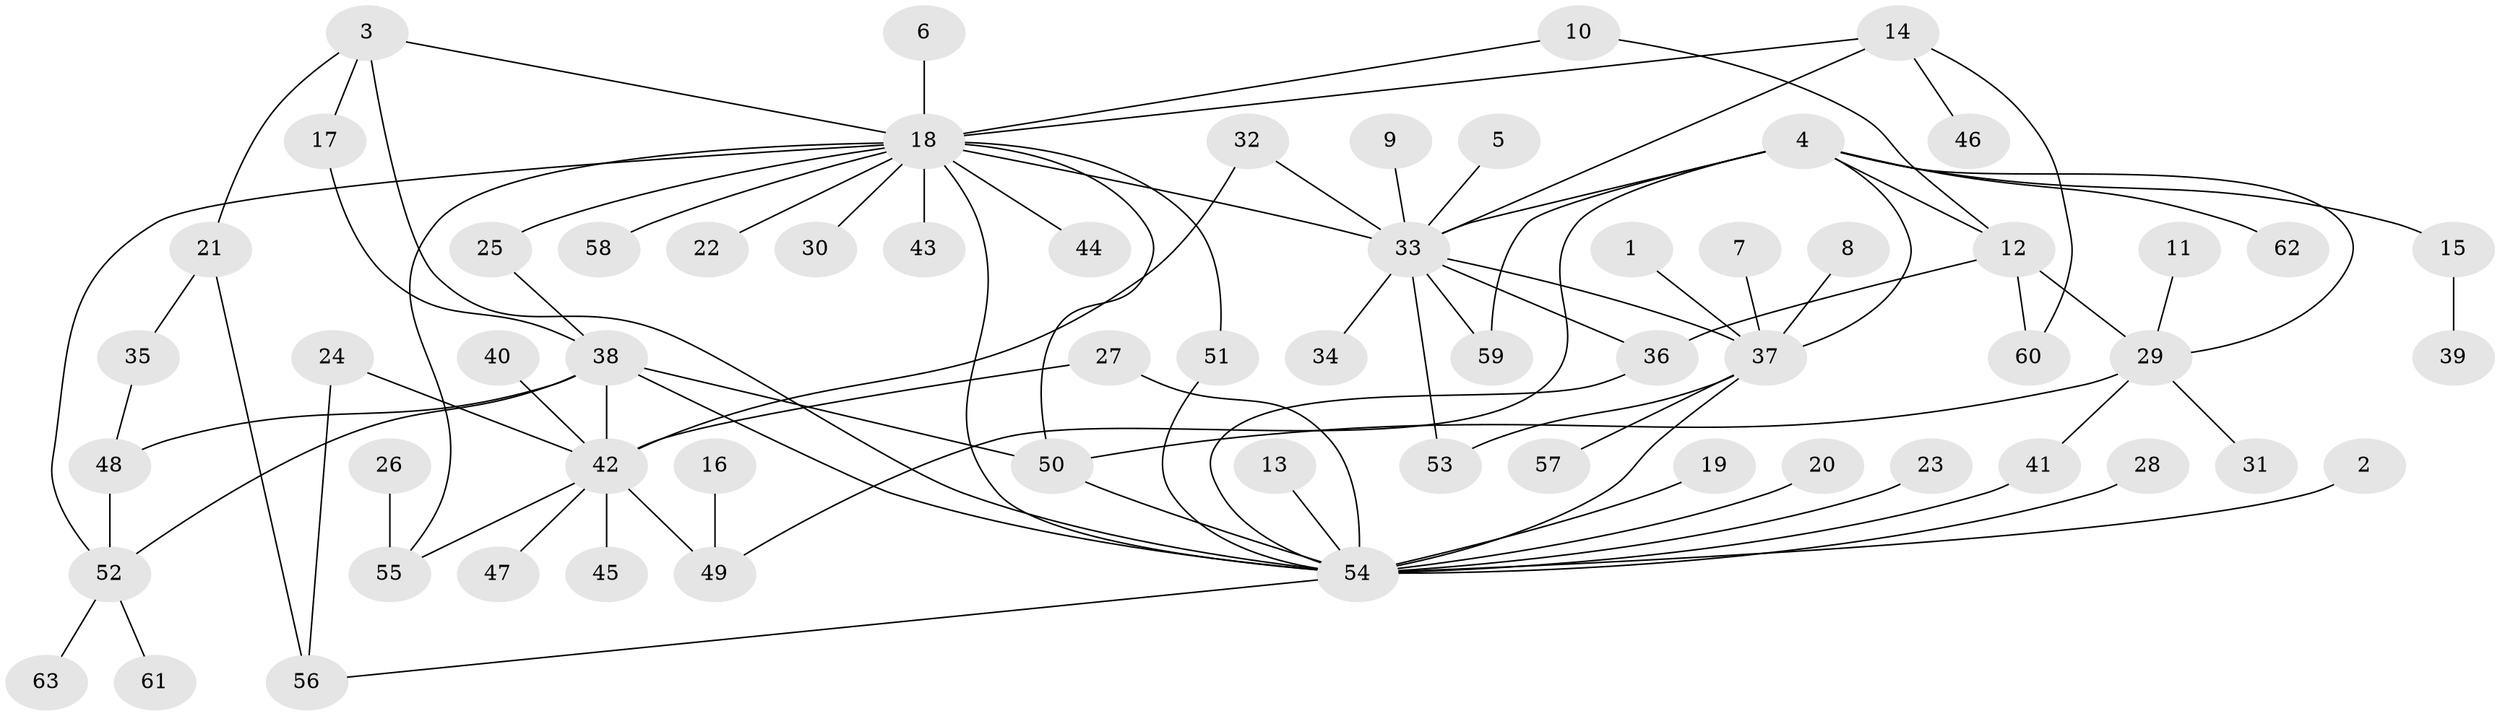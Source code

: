 // original degree distribution, {9: 0.019230769230769232, 18: 0.009615384615384616, 19: 0.009615384615384616, 15: 0.009615384615384616, 2: 0.22115384615384615, 5: 0.057692307692307696, 6: 0.038461538461538464, 1: 0.5384615384615384, 7: 0.009615384615384616, 11: 0.009615384615384616, 3: 0.057692307692307696, 4: 0.019230769230769232}
// Generated by graph-tools (version 1.1) at 2025/36/03/04/25 23:36:48]
// undirected, 63 vertices, 89 edges
graph export_dot {
  node [color=gray90,style=filled];
  1;
  2;
  3;
  4;
  5;
  6;
  7;
  8;
  9;
  10;
  11;
  12;
  13;
  14;
  15;
  16;
  17;
  18;
  19;
  20;
  21;
  22;
  23;
  24;
  25;
  26;
  27;
  28;
  29;
  30;
  31;
  32;
  33;
  34;
  35;
  36;
  37;
  38;
  39;
  40;
  41;
  42;
  43;
  44;
  45;
  46;
  47;
  48;
  49;
  50;
  51;
  52;
  53;
  54;
  55;
  56;
  57;
  58;
  59;
  60;
  61;
  62;
  63;
  1 -- 37 [weight=1.0];
  2 -- 54 [weight=1.0];
  3 -- 17 [weight=1.0];
  3 -- 18 [weight=1.0];
  3 -- 21 [weight=1.0];
  3 -- 54 [weight=1.0];
  4 -- 12 [weight=1.0];
  4 -- 15 [weight=1.0];
  4 -- 29 [weight=1.0];
  4 -- 33 [weight=2.0];
  4 -- 37 [weight=1.0];
  4 -- 49 [weight=1.0];
  4 -- 59 [weight=1.0];
  4 -- 62 [weight=1.0];
  5 -- 33 [weight=1.0];
  6 -- 18 [weight=1.0];
  7 -- 37 [weight=1.0];
  8 -- 37 [weight=1.0];
  9 -- 33 [weight=1.0];
  10 -- 12 [weight=1.0];
  10 -- 18 [weight=1.0];
  11 -- 29 [weight=1.0];
  12 -- 29 [weight=1.0];
  12 -- 36 [weight=1.0];
  12 -- 60 [weight=1.0];
  13 -- 54 [weight=1.0];
  14 -- 18 [weight=1.0];
  14 -- 33 [weight=1.0];
  14 -- 46 [weight=1.0];
  14 -- 60 [weight=1.0];
  15 -- 39 [weight=1.0];
  16 -- 49 [weight=1.0];
  17 -- 38 [weight=1.0];
  18 -- 22 [weight=1.0];
  18 -- 25 [weight=1.0];
  18 -- 30 [weight=1.0];
  18 -- 33 [weight=1.0];
  18 -- 43 [weight=1.0];
  18 -- 44 [weight=1.0];
  18 -- 50 [weight=1.0];
  18 -- 51 [weight=1.0];
  18 -- 52 [weight=1.0];
  18 -- 54 [weight=1.0];
  18 -- 55 [weight=1.0];
  18 -- 58 [weight=1.0];
  19 -- 54 [weight=1.0];
  20 -- 54 [weight=1.0];
  21 -- 35 [weight=1.0];
  21 -- 56 [weight=1.0];
  23 -- 54 [weight=2.0];
  24 -- 42 [weight=1.0];
  24 -- 56 [weight=1.0];
  25 -- 38 [weight=1.0];
  26 -- 55 [weight=1.0];
  27 -- 42 [weight=1.0];
  27 -- 54 [weight=1.0];
  28 -- 54 [weight=1.0];
  29 -- 31 [weight=1.0];
  29 -- 41 [weight=1.0];
  29 -- 50 [weight=1.0];
  32 -- 33 [weight=1.0];
  32 -- 42 [weight=1.0];
  33 -- 34 [weight=1.0];
  33 -- 36 [weight=1.0];
  33 -- 37 [weight=1.0];
  33 -- 53 [weight=1.0];
  33 -- 59 [weight=1.0];
  35 -- 48 [weight=1.0];
  36 -- 54 [weight=1.0];
  37 -- 53 [weight=1.0];
  37 -- 54 [weight=1.0];
  37 -- 57 [weight=1.0];
  38 -- 42 [weight=1.0];
  38 -- 48 [weight=1.0];
  38 -- 50 [weight=1.0];
  38 -- 52 [weight=1.0];
  38 -- 54 [weight=1.0];
  40 -- 42 [weight=1.0];
  41 -- 54 [weight=1.0];
  42 -- 45 [weight=1.0];
  42 -- 47 [weight=1.0];
  42 -- 49 [weight=2.0];
  42 -- 55 [weight=1.0];
  48 -- 52 [weight=1.0];
  50 -- 54 [weight=1.0];
  51 -- 54 [weight=1.0];
  52 -- 61 [weight=1.0];
  52 -- 63 [weight=1.0];
  54 -- 56 [weight=1.0];
}
